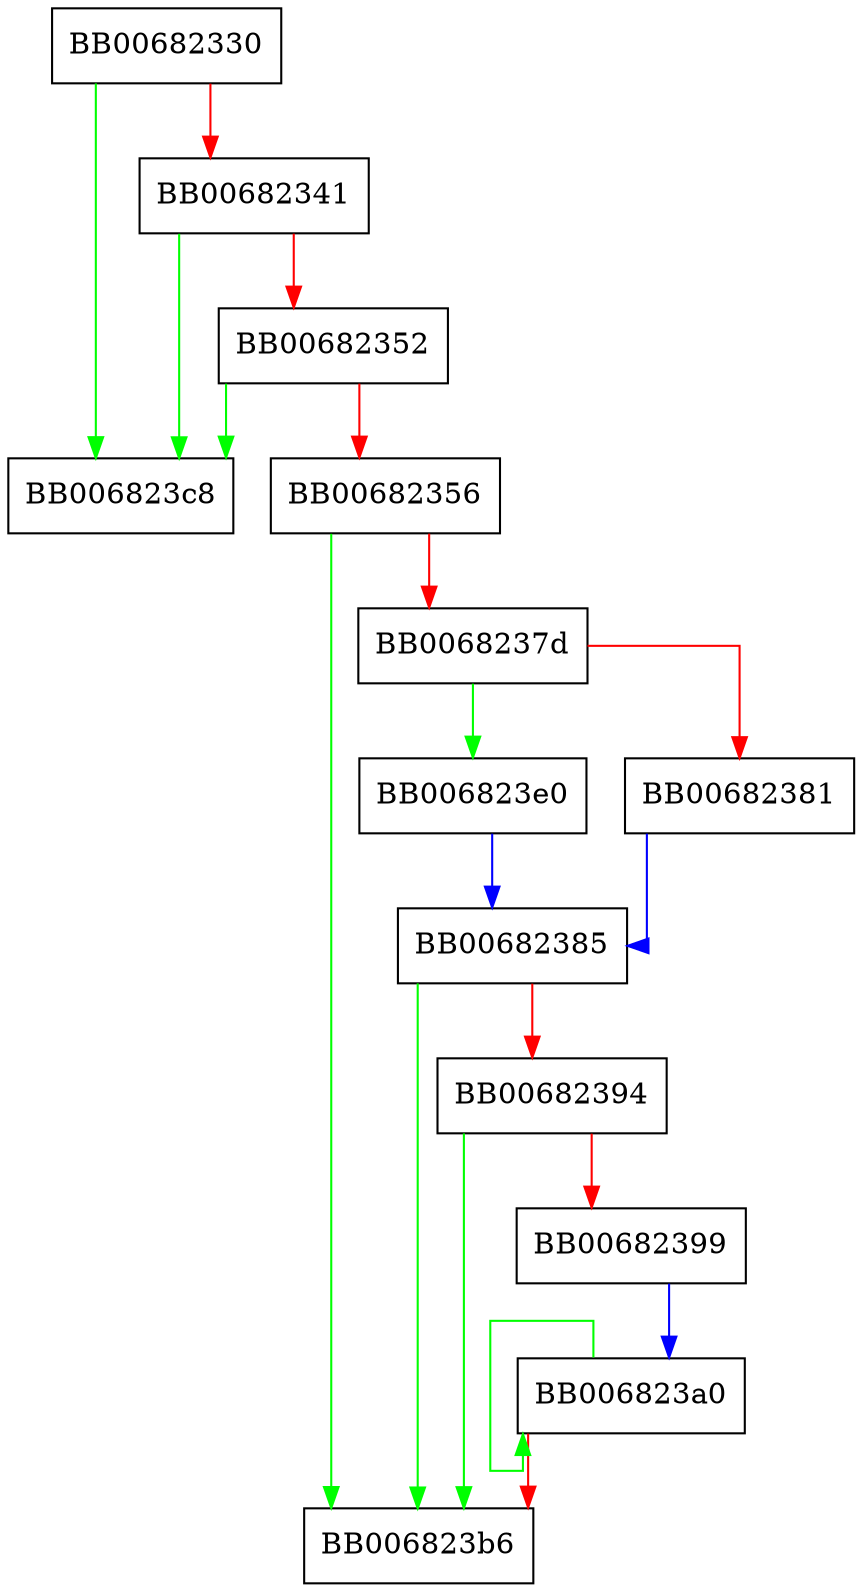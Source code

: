 digraph X509_NAME_delete_entry {
  node [shape="box"];
  graph [splines=ortho];
  BB00682330 -> BB006823c8 [color="green"];
  BB00682330 -> BB00682341 [color="red"];
  BB00682341 -> BB006823c8 [color="green"];
  BB00682341 -> BB00682352 [color="red"];
  BB00682352 -> BB006823c8 [color="green"];
  BB00682352 -> BB00682356 [color="red"];
  BB00682356 -> BB006823b6 [color="green"];
  BB00682356 -> BB0068237d [color="red"];
  BB0068237d -> BB006823e0 [color="green"];
  BB0068237d -> BB00682381 [color="red"];
  BB00682381 -> BB00682385 [color="blue"];
  BB00682385 -> BB006823b6 [color="green"];
  BB00682385 -> BB00682394 [color="red"];
  BB00682394 -> BB006823b6 [color="green"];
  BB00682394 -> BB00682399 [color="red"];
  BB00682399 -> BB006823a0 [color="blue"];
  BB006823a0 -> BB006823a0 [color="green"];
  BB006823a0 -> BB006823b6 [color="red"];
  BB006823e0 -> BB00682385 [color="blue"];
}